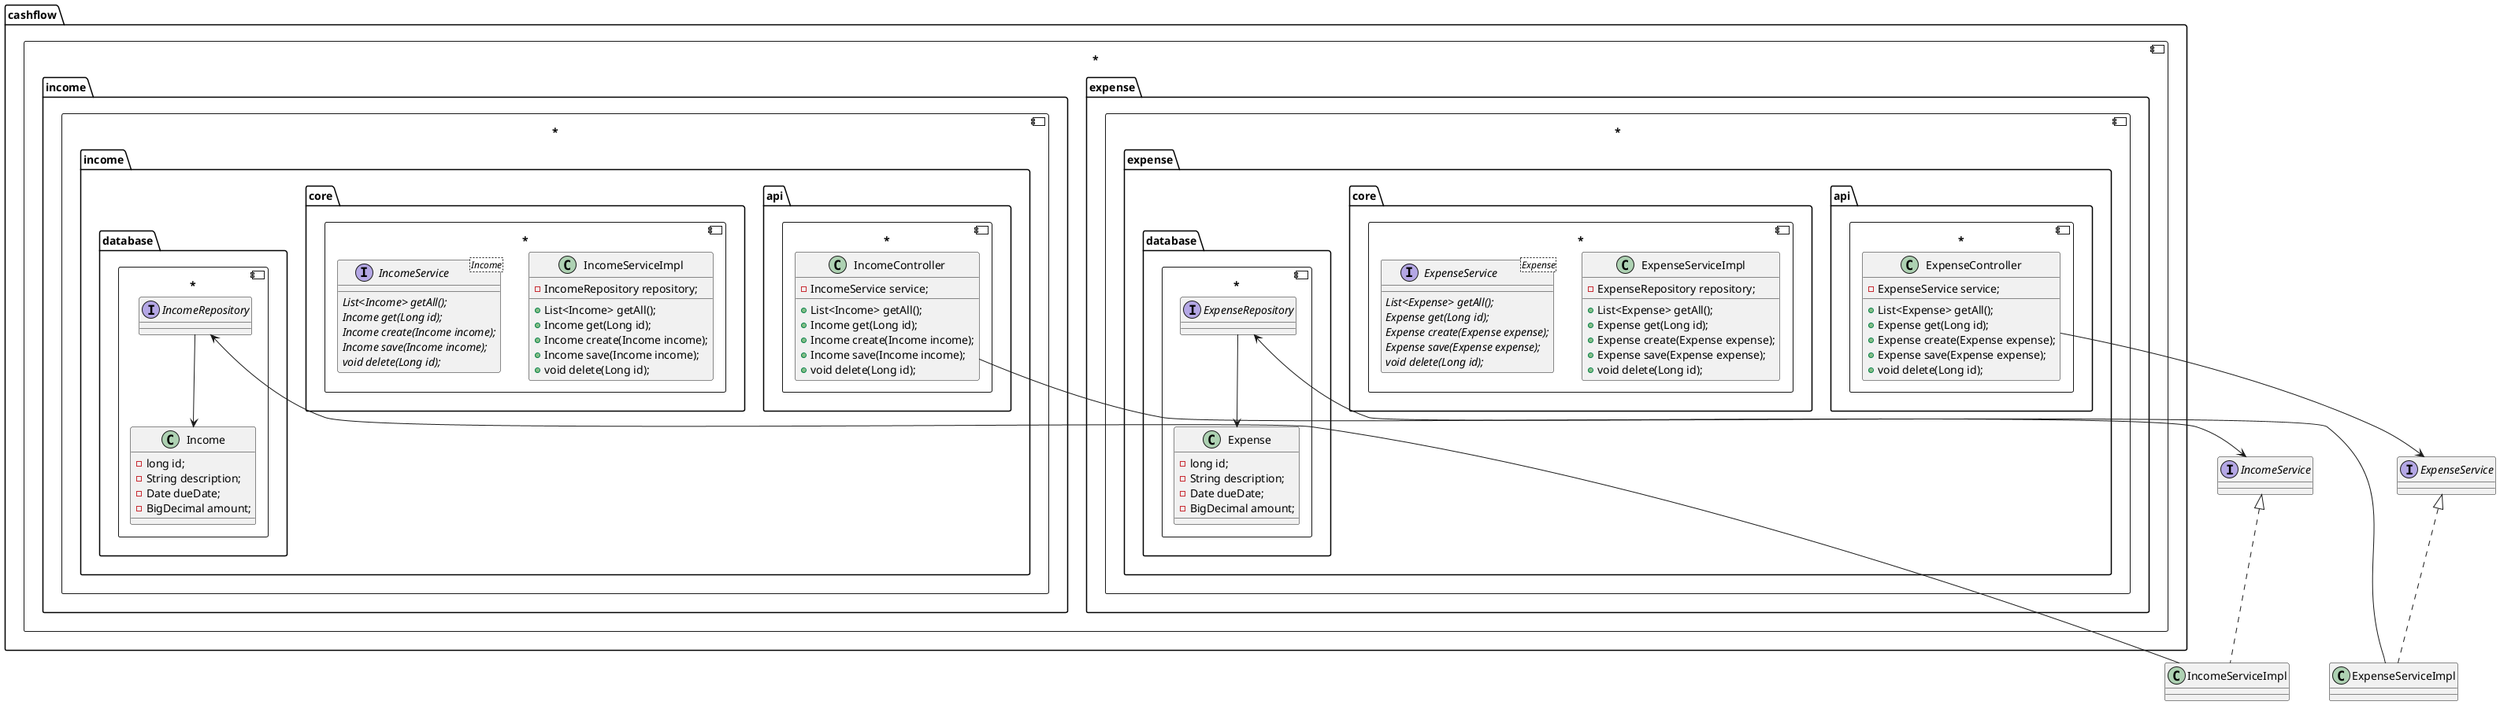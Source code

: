 @startuml

component cashflow.* {
component expense.* {
component expense.api.* {
class ExpenseController {
  - ExpenseService service;
  + List<Expense> getAll();
  + Expense get(Long id);
  + Expense create(Expense expense);
  + Expense save(Expense expense);
  + void delete(Long id);
}
}

component expense.core.* {
class ExpenseServiceImpl {
    - ExpenseRepository repository;
    + List<Expense> getAll();
    + Expense get(Long id);
    + Expense create(Expense expense);
    + Expense save(Expense expense);
    + void delete(Long id);
}

interface ExpenseService<Expense>{
    {abstract} List<Expense> getAll();
    {abstract} Expense get(Long id);
    {abstract} Expense create(Expense expense);
    {abstract} Expense save(Expense expense);
    {abstract} void delete(Long id);
}
}
component expense.database.* {
interface ExpenseRepository{
}

class Expense {
    - long id;
    - String description;
    - Date dueDate;
    - BigDecimal amount;
}
}
}

component income.* {
component income.api.* {
class IncomeController {
  - IncomeService service;
  + List<Income> getAll();
  + Income get(Long id);
  + Income create(Income income);
  + Income save(Income income);
  + void delete(Long id);
}
}

component income.core.* {

class IncomeServiceImpl {
    - IncomeRepository repository;
    + List<Income> getAll();
    + Income get(Long id);
    + Income create(Income income);
    + Income save(Income income);
    + void delete(Long id);
}

interface IncomeService<Income>{
    {abstract} List<Income> getAll();
    {abstract} Income get(Long id);
    {abstract} Income create(Income income);
    {abstract} Income save(Income income);
    {abstract} void delete(Long id);
}
}
component income.database.* {
interface IncomeRepository{
}

class Income {
    - long id;
    - String description;
    - Date dueDate;
    - BigDecimal amount;
}
}
}
}
class IncomeServiceImpl implements IncomeService
class ExpenseServiceImpl implements ExpenseService
IncomeController --> IncomeService
ExpenseController --> ExpenseService
IncomeServiceImpl --> IncomeRepository
ExpenseServiceImpl --> ExpenseRepository
IncomeRepository --> Income
ExpenseRepository --> Expense

@enduml